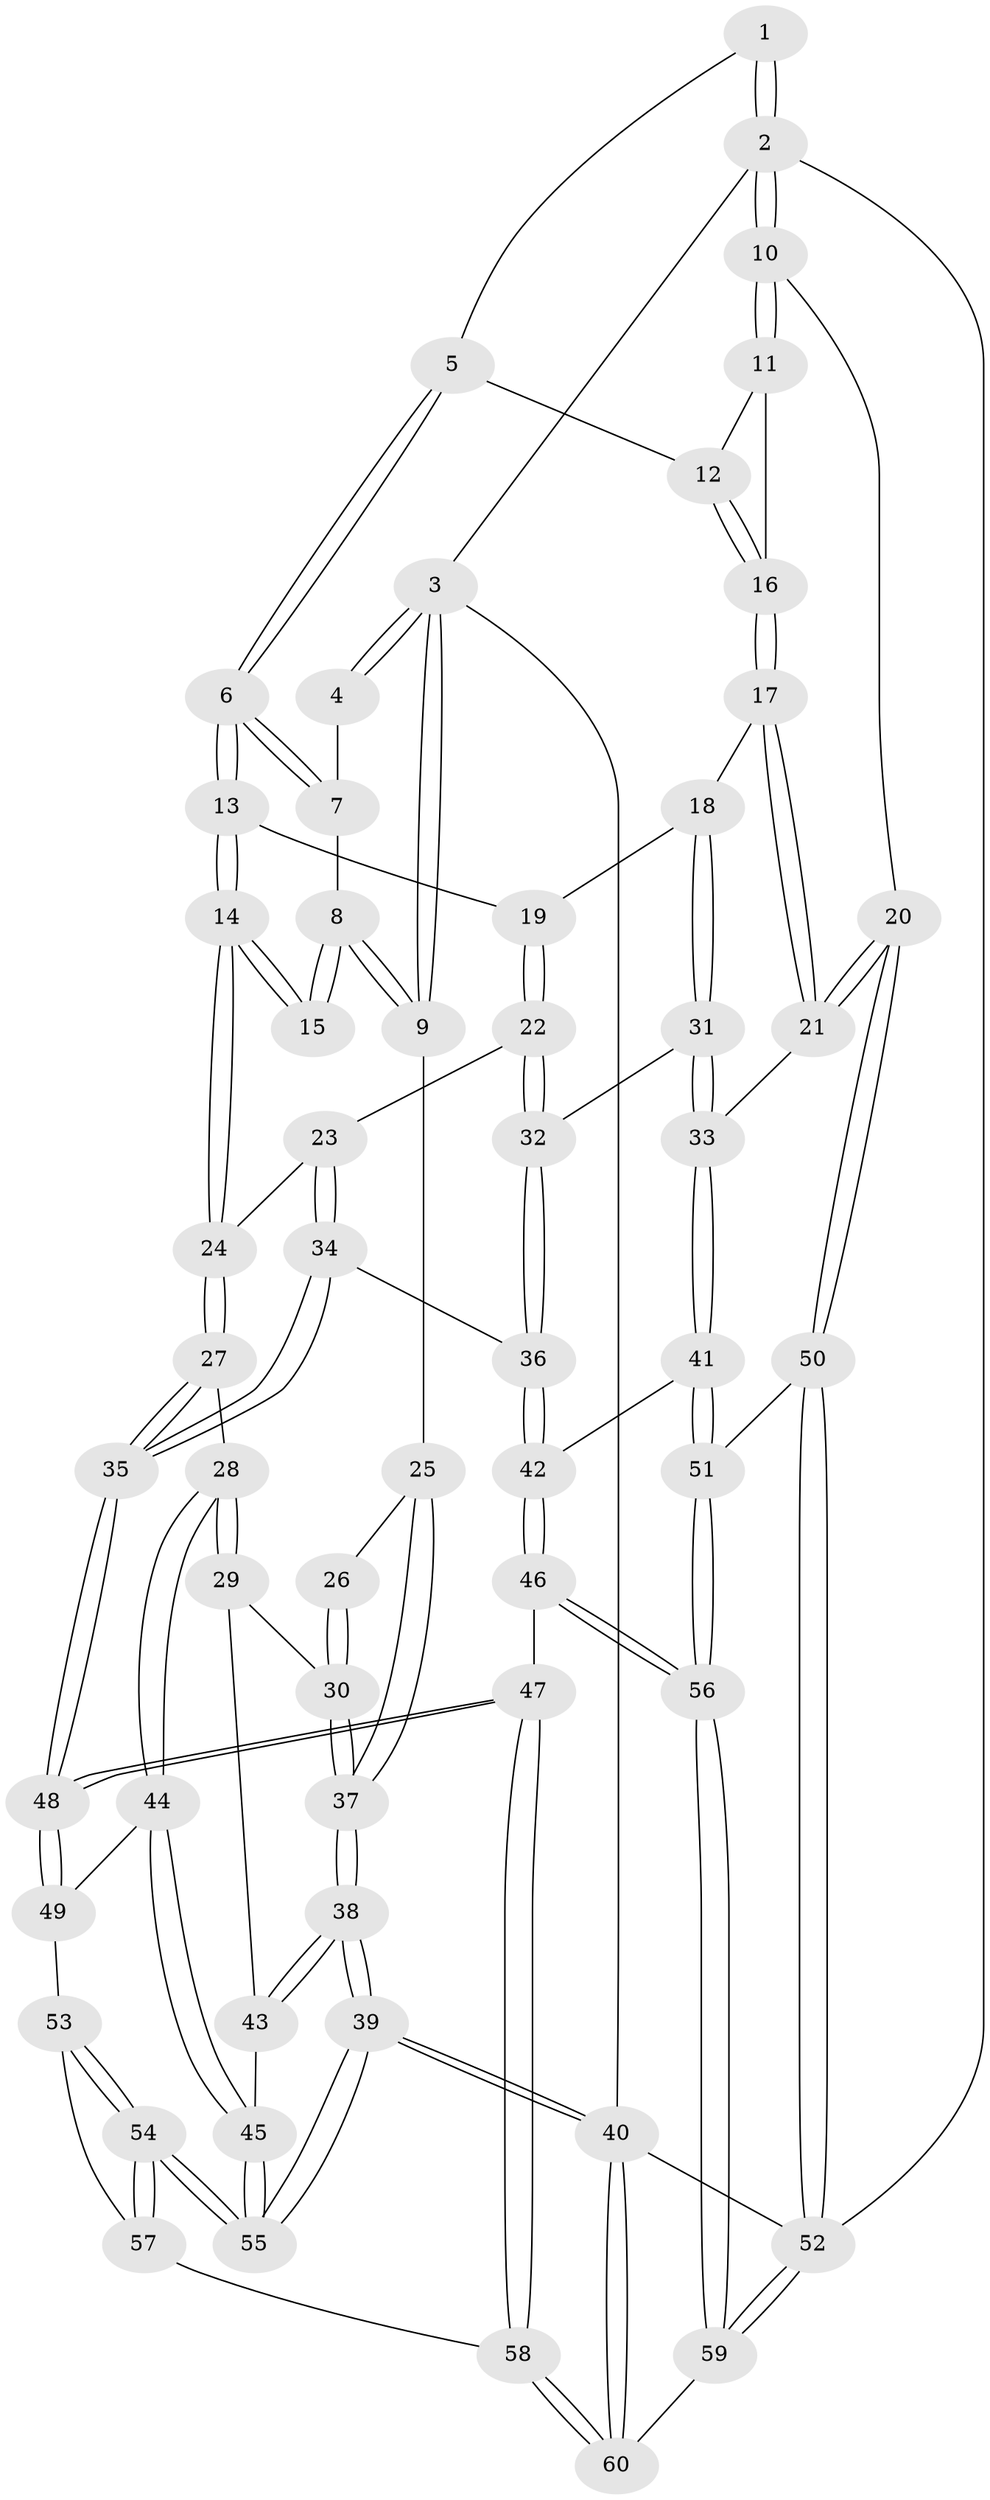 // Generated by graph-tools (version 1.1) at 2025/38/03/09/25 02:38:33]
// undirected, 60 vertices, 147 edges
graph export_dot {
graph [start="1"]
  node [color=gray90,style=filled];
  1 [pos="+0.8078971201719194+0"];
  2 [pos="+1+0"];
  3 [pos="+0+0"];
  4 [pos="+0.3435082942121128+0"];
  5 [pos="+0.757697186562578+0.10275607744017283"];
  6 [pos="+0.6567090615911549+0.1742195576160376"];
  7 [pos="+0.3448013821485171+0"];
  8 [pos="+0.3209984017748046+0.11797080925894594"];
  9 [pos="+0+0.11326879914774517"];
  10 [pos="+1+0.19021617038260882"];
  11 [pos="+1+0.20852902289635333"];
  12 [pos="+0.8077237911384574+0.15237278054731307"];
  13 [pos="+0.5801568385012904+0.2556823890399011"];
  14 [pos="+0.44793508384477293+0.31799537534388217"];
  15 [pos="+0.3627600567022462+0.26811842531740704"];
  16 [pos="+0.8742869203653535+0.3548346026960068"];
  17 [pos="+0.8667774907162327+0.3911791016776409"];
  18 [pos="+0.821501418184833+0.40188445368359316"];
  19 [pos="+0.7620338761827629+0.4031616401891022"];
  20 [pos="+1+0.5505089511953618"];
  21 [pos="+0.8837897456067679+0.4132132395373841"];
  22 [pos="+0.6802908735236431+0.4979300235162351"];
  23 [pos="+0.6540574085506338+0.4893889674839118"];
  24 [pos="+0.4523518369032945+0.34201323556431595"];
  25 [pos="+0+0.29901461755176517"];
  26 [pos="+0.3398309735314557+0.27844360323051187"];
  27 [pos="+0.4239148478289611+0.5830322437284471"];
  28 [pos="+0.3062405982412856+0.6270306962525654"];
  29 [pos="+0.1962189260683281+0.5631927198281952"];
  30 [pos="+0.14744652850080622+0.5165176381578181"];
  31 [pos="+0.7643224618989707+0.5519102145918198"];
  32 [pos="+0.6825943516760649+0.5029021675701807"];
  33 [pos="+0.829893003816216+0.6453297061962081"];
  34 [pos="+0.5411710352854466+0.6208078821552744"];
  35 [pos="+0.47483452470576004+0.6329612333498945"];
  36 [pos="+0.656868202606351+0.6252972674466281"];
  37 [pos="+0+0.4990849080528469"];
  38 [pos="+0+0.6680336084962248"];
  39 [pos="+0+1"];
  40 [pos="+0+1"];
  41 [pos="+0.8370516620492356+0.6812375910776076"];
  42 [pos="+0.7514874008859407+0.7015458623923534"];
  43 [pos="+0.14064384906095803+0.6733418106624042"];
  44 [pos="+0.27386942323212754+0.7044081632674478"];
  45 [pos="+0.19958979496824078+0.7526297025693047"];
  46 [pos="+0.6292554392280292+0.8339242913398105"];
  47 [pos="+0.5258012746554747+0.81201291819466"];
  48 [pos="+0.5099074148789708+0.7766156656306095"];
  49 [pos="+0.3159135971057663+0.7763564993082249"];
  50 [pos="+1+0.7199021281123622"];
  51 [pos="+0.898181108076853+0.7099420944796139"];
  52 [pos="+1+1"];
  53 [pos="+0.318775039275397+0.8044372546474464"];
  54 [pos="+0.15384875314386823+0.9645762097616051"];
  55 [pos="+0+1"];
  56 [pos="+0.7581599414395457+1"];
  57 [pos="+0.39570873789358135+0.8927558022115071"];
  58 [pos="+0.4504106878855977+0.9022054067844837"];
  59 [pos="+0.8019589371827424+1"];
  60 [pos="+0.46242628387569307+1"];
  1 -- 2;
  1 -- 2;
  1 -- 5;
  2 -- 3;
  2 -- 10;
  2 -- 10;
  2 -- 52;
  3 -- 4;
  3 -- 4;
  3 -- 9;
  3 -- 9;
  3 -- 40;
  4 -- 7;
  5 -- 6;
  5 -- 6;
  5 -- 12;
  6 -- 7;
  6 -- 7;
  6 -- 13;
  6 -- 13;
  7 -- 8;
  8 -- 9;
  8 -- 9;
  8 -- 15;
  8 -- 15;
  9 -- 25;
  10 -- 11;
  10 -- 11;
  10 -- 20;
  11 -- 12;
  11 -- 16;
  12 -- 16;
  12 -- 16;
  13 -- 14;
  13 -- 14;
  13 -- 19;
  14 -- 15;
  14 -- 15;
  14 -- 24;
  14 -- 24;
  16 -- 17;
  16 -- 17;
  17 -- 18;
  17 -- 21;
  17 -- 21;
  18 -- 19;
  18 -- 31;
  18 -- 31;
  19 -- 22;
  19 -- 22;
  20 -- 21;
  20 -- 21;
  20 -- 50;
  20 -- 50;
  21 -- 33;
  22 -- 23;
  22 -- 32;
  22 -- 32;
  23 -- 24;
  23 -- 34;
  23 -- 34;
  24 -- 27;
  24 -- 27;
  25 -- 26;
  25 -- 37;
  25 -- 37;
  26 -- 30;
  26 -- 30;
  27 -- 28;
  27 -- 35;
  27 -- 35;
  28 -- 29;
  28 -- 29;
  28 -- 44;
  28 -- 44;
  29 -- 30;
  29 -- 43;
  30 -- 37;
  30 -- 37;
  31 -- 32;
  31 -- 33;
  31 -- 33;
  32 -- 36;
  32 -- 36;
  33 -- 41;
  33 -- 41;
  34 -- 35;
  34 -- 35;
  34 -- 36;
  35 -- 48;
  35 -- 48;
  36 -- 42;
  36 -- 42;
  37 -- 38;
  37 -- 38;
  38 -- 39;
  38 -- 39;
  38 -- 43;
  38 -- 43;
  39 -- 40;
  39 -- 40;
  39 -- 55;
  39 -- 55;
  40 -- 60;
  40 -- 60;
  40 -- 52;
  41 -- 42;
  41 -- 51;
  41 -- 51;
  42 -- 46;
  42 -- 46;
  43 -- 45;
  44 -- 45;
  44 -- 45;
  44 -- 49;
  45 -- 55;
  45 -- 55;
  46 -- 47;
  46 -- 56;
  46 -- 56;
  47 -- 48;
  47 -- 48;
  47 -- 58;
  47 -- 58;
  48 -- 49;
  48 -- 49;
  49 -- 53;
  50 -- 51;
  50 -- 52;
  50 -- 52;
  51 -- 56;
  51 -- 56;
  52 -- 59;
  52 -- 59;
  53 -- 54;
  53 -- 54;
  53 -- 57;
  54 -- 55;
  54 -- 55;
  54 -- 57;
  54 -- 57;
  56 -- 59;
  56 -- 59;
  57 -- 58;
  58 -- 60;
  58 -- 60;
  59 -- 60;
}
